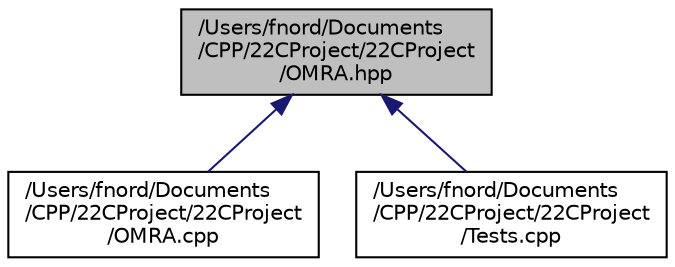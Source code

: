 digraph "/Users/fnord/Documents/CPP/22CProject/22CProject/OMRA.hpp"
{
  edge [fontname="Helvetica",fontsize="10",labelfontname="Helvetica",labelfontsize="10"];
  node [fontname="Helvetica",fontsize="10",shape=record];
  Node1 [label="/Users/fnord/Documents\l/CPP/22CProject/22CProject\l/OMRA.hpp",height=0.2,width=0.4,color="black", fillcolor="grey75", style="filled", fontcolor="black"];
  Node1 -> Node2 [dir="back",color="midnightblue",fontsize="10",style="solid",fontname="Helvetica"];
  Node2 [label="/Users/fnord/Documents\l/CPP/22CProject/22CProject\l/OMRA.cpp",height=0.2,width=0.4,color="black", fillcolor="white", style="filled",URL="$_o_m_r_a_8cpp.html"];
  Node1 -> Node3 [dir="back",color="midnightblue",fontsize="10",style="solid",fontname="Helvetica"];
  Node3 [label="/Users/fnord/Documents\l/CPP/22CProject/22CProject\l/Tests.cpp",height=0.2,width=0.4,color="black", fillcolor="white", style="filled",URL="$_tests_8cpp.html"];
}
